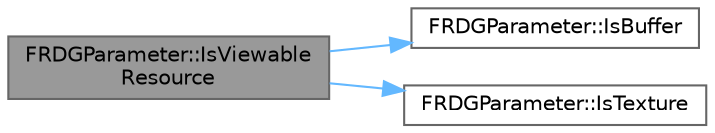 digraph "FRDGParameter::IsViewableResource"
{
 // INTERACTIVE_SVG=YES
 // LATEX_PDF_SIZE
  bgcolor="transparent";
  edge [fontname=Helvetica,fontsize=10,labelfontname=Helvetica,labelfontsize=10];
  node [fontname=Helvetica,fontsize=10,shape=box,height=0.2,width=0.4];
  rankdir="LR";
  Node1 [id="Node000001",label="FRDGParameter::IsViewable\lResource",height=0.2,width=0.4,color="gray40", fillcolor="grey60", style="filled", fontcolor="black",tooltip=" "];
  Node1 -> Node2 [id="edge1_Node000001_Node000002",color="steelblue1",style="solid",tooltip=" "];
  Node2 [id="Node000002",label="FRDGParameter::IsBuffer",height=0.2,width=0.4,color="grey40", fillcolor="white", style="filled",URL="$d1/d4b/classFRDGParameter.html#a8dd1e92640cfe79a2d3b14c8f2e0a8b6",tooltip=" "];
  Node1 -> Node3 [id="edge2_Node000001_Node000003",color="steelblue1",style="solid",tooltip=" "];
  Node3 [id="Node000003",label="FRDGParameter::IsTexture",height=0.2,width=0.4,color="grey40", fillcolor="white", style="filled",URL="$d1/d4b/classFRDGParameter.html#a084a8cb8f4a000a8917890b99d4abb18",tooltip=" "];
}
